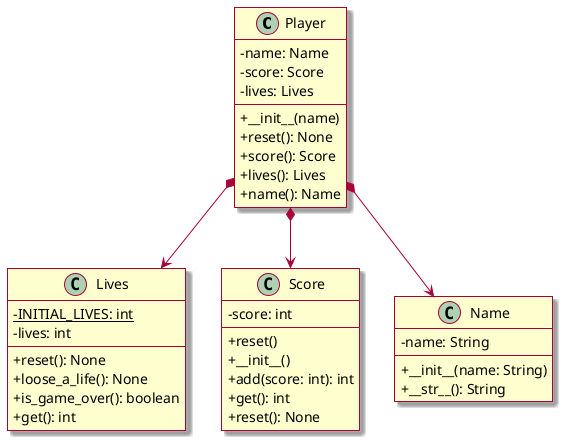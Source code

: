@startuml
hide empty members
skin rose
skinparam classAttributeIconSize 0

class Player {
    + __init__(name)
    + reset(): None
    + score(): Score
    + lives(): Lives
    + name(): Name
    - name: Name
    - score: Score
    - lives: Lives
}

class Lives {
    - {static} INITIAL_LIVES: int
    + reset(): None
    + loose_a_life(): None
    + is_game_over(): boolean
    + get(): int
    - lives: int
}

class Score {
    - score: int
    + reset()
    + __init__()
    + add(score: int): int
    + get(): int
    + reset(): None
}

class Name {
    + __init__(name: String)
    + __str__(): String
    - name: String
}

Player *--> Lives
Player *--> Score
Player *--> Name


@enduml